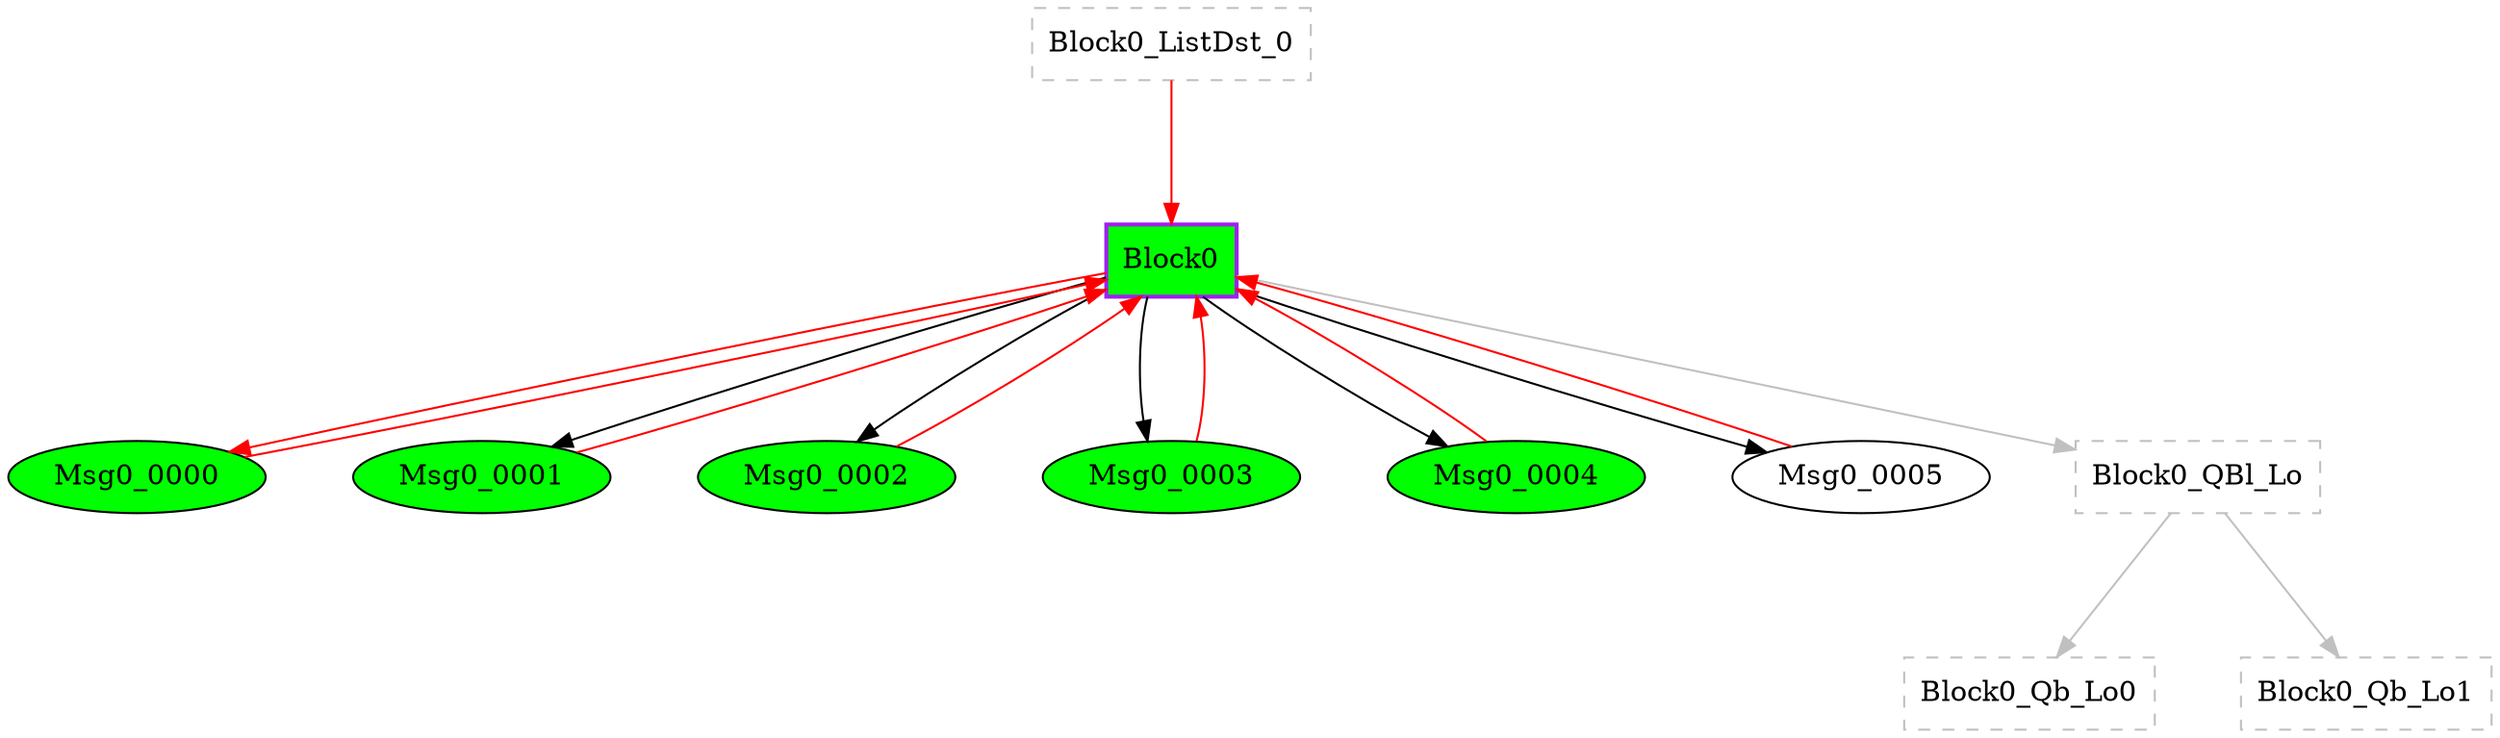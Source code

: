 digraph G {
graph [root="Demo",rankdir   = TB, nodesep           = 0.6, mindist     = 1.0, ranksep = 1.0, overlap = false]
node [style     = "filled", fillcolor = "white", color = "black"]
Block0[cpu="0", flags="0x0010a107", type="block", tperiod="500000000", pattern="PriorityQueue0006", patentry="true", patexit="true", beamproc="undefined", bpentry="false", bpexit="false", qlo="true", qhi="false", qil="false", shape     = "rectangle", fillcolor = "green", penwidth=2, color = "darkorange3", penwidth=2, color = "purple"];
Msg0_0000[cpu="0", flags="0x00000102", type="tmsg", toffs="0", pattern="PriorityQueue0006", patentry="false", patexit="false", beamproc="undefined", bpentry="false", bpexit="false", fid="1", gid="6", evtno="0", beamin="0", bpcstart="0", sid="0", bpid="0", reqnobeam="0", vacc="0", id="0x1006000000000000", par="0x0000000000000000", tef="0", shape     = "oval", fillcolor = "green"];
Msg0_0001[cpu="0", flags="0x00000102", type="tmsg", toffs="0", pattern="PriorityQueue0006", patentry="false", patexit="false", beamproc="undefined", bpentry="false", bpexit="false", fid="1", gid="6", evtno="1", beamin="0", bpcstart="0", sid="0", bpid="0", reqnobeam="0", vacc="0", id="0x1006001000000000", par="0x0000000000000001", tef="0", shape     = "oval", fillcolor = "green"];
Msg0_0002[cpu="0", flags="0x00000102", type="tmsg", toffs="0", pattern="PriorityQueue0006", patentry="false", patexit="false", beamproc="undefined", bpentry="false", bpexit="false", fid="1", gid="6", evtno="2", beamin="0", bpcstart="0", sid="0", bpid="0", reqnobeam="0", vacc="0", id="0x1006002000000000", par="0x0000000000000002", tef="0", shape     = "oval", fillcolor = "green"];
Msg0_0003[cpu="0", flags="0x00000102", type="tmsg", toffs="0", pattern="PriorityQueue0006", patentry="false", patexit="false", beamproc="undefined", bpentry="false", bpexit="false", fid="1", gid="6", evtno="3", beamin="0", bpcstart="0", sid="0", bpid="0", reqnobeam="0", vacc="0", id="0x1006003000000000", par="0x0000000000000003", tef="0", shape     = "oval", fillcolor = "green"];
Msg0_0004[cpu="0", flags="0x00000102", type="tmsg", toffs="0", pattern="PriorityQueue0006", patentry="false", patexit="false", beamproc="undefined", bpentry="false", bpexit="false", fid="1", gid="6", evtno="4", beamin="0", bpcstart="0", sid="0", bpid="0", reqnobeam="0", vacc="0", id="0x1006004000000000", par="0x0000000000000004", tef="0", shape     = "oval", fillcolor = "green"];
Msg0_0005[cpu="0", flags="0x00000002", type="tmsg", toffs="0", pattern="PriorityQueue0006", patentry="false", patexit="false", beamproc="undefined", bpentry="false", bpexit="false", fid="1", gid="6", evtno="5", beamin="0", bpcstart="0", sid="0", bpid="0", reqnobeam="0", vacc="0", id="0x1006005000000000", par="0x0000000000000005", tef="0", shape     = "oval", fillcolor = "white"];
Block0_QBl_Lo[cpu="0", flags="0x00000009", type="qinfo", shape = "rectangle", color = "gray", style = "dashed, filled"];
Block0_Qb_Lo0[cpu="0", flags="0x0000000a", type="qbuf", shape = "rectangle", color = "gray", style = "dashed, filled"];
Block0_Qb_Lo1[cpu="0", flags="0x0000000a", type="qbuf", shape = "rectangle", color = "gray", style = "dashed, filled"];
Block0_ListDst_0[cpu="0", flags="0x0000000c", type="listdst", shape = "rectangle", color = "gray", style = "dashed, filled"];
Block0->Msg0_0000 [type="defdst", color = "red"];
Block0->Block0_QBl_Lo [type="priolo", color = "gray"];
Msg0_0000->Block0 [type="defdst", color = "red"];
Msg0_0001->Block0 [type="defdst", color = "red"];
Msg0_0002->Block0 [type="defdst", color = "red"];
Msg0_0003->Block0 [type="defdst", color = "red"];
Msg0_0004->Block0 [type="defdst", color = "red"];
Msg0_0005->Block0 [type="defdst", color = "red"];
Block0_QBl_Lo->Block0_Qb_Lo0 [type="meta", color = "gray"];
Block0_QBl_Lo->Block0_Qb_Lo1 [type="meta", color = "gray"];
Block0_ListDst_0->Block0 [type="defdst", color = "red"];
Block0->Msg0_0002 [type="altdst", color = "black"];
Block0->Msg0_0003 [type="altdst", color = "black"];
Block0->Msg0_0004 [type="altdst", color = "black"];
Block0->Msg0_0005 [type="altdst", color = "black"];
Block0->Msg0_0001 [type="altdst", color = "black"];
}
